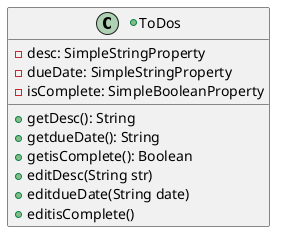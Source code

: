 @startuml
'https://plantuml.com/class-diagram

+class ToDos {
- desc: SimpleStringProperty
- dueDate: SimpleStringProperty
- isComplete: SimpleBooleanProperty
+ getDesc(): String
+ getdueDate(): String
+ getisComplete(): Boolean
+ editDesc(String str)
+ editdueDate(String date)
+ editisComplete()

}

@enduml